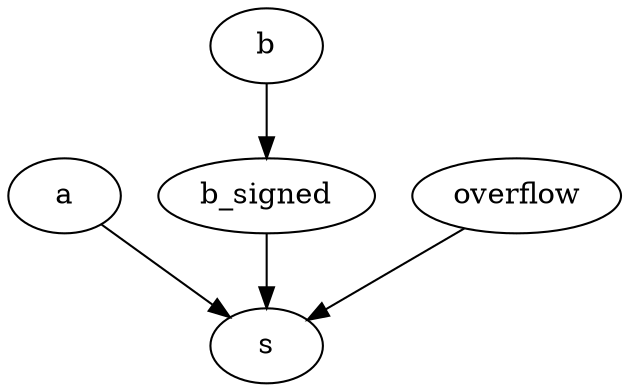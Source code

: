strict digraph "" {
	a	[complexity=4,
		importance=0.5172413034,
		rank=0.12931032585];
	s	[complexity=0,
		importance=0.3793101582,
		rank=0.0];
	a -> s;
	b	[complexity=6,
		importance=0.7241377096,
		rank=0.120689618267];
	b_signed	[complexity=4,
		importance=0.5862065644,
		rank=0.1465516411];
	b -> b_signed;
	overflow	[complexity=4,
		importance=0.5172413034,
		rank=0.12931032585];
	overflow -> s;
	b_signed -> s;
}
